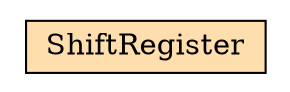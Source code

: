 digraph ShiftRegister_hierarchy { rankdir="TB" 
 node [shape="rectangle"]; 
rankdir="LR" 
stylesheet = "styles.css"
module_3 [shape= "plaintext" href="ShiftRegister.dot.svg" label=<

<TABLE BORDER="0" CELLBORDER="1" CELLSPACING="0" CELLPADDING="4" >
      
  <TR >
    <TD BGCOLOR="#FFDEAD" > ShiftRegister </TD>
  </TR>
        
</TABLE>>];

      }